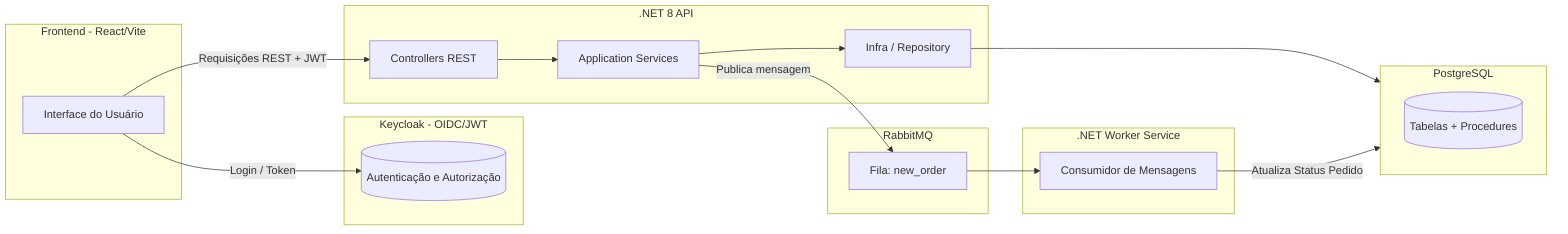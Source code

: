 flowchart LR
    subgraph Frontend [Frontend - React/Vite]
        UI[Interface do Usuário]
    end

    subgraph Keycloak [Keycloak - OIDC/JWT]
        KC[(Autenticação e Autorização)]
    end

    subgraph API [.NET 8 API]
        Controller[Controllers REST]
        Service[Application Services]
        Repo[Infra / Repository]
    end

    subgraph DB[PostgreSQL]
        Tables[(Tabelas + Procedures)]
    end

    subgraph RabbitMQ [RabbitMQ]
        Queue[Fila: new_order]
    end

    subgraph Worker [.NET Worker Service]
        Consumer[Consumidor de Mensagens]
    end

    %% Connections
    UI -->|Login / Token| KC
    UI -->|Requisições REST + JWT| Controller
    Controller --> Service
    Service --> Repo
    Repo --> DB
    Service -->|Publica mensagem| Queue
    Queue --> Consumer
    Consumer -->|Atualiza Status Pedido| DB